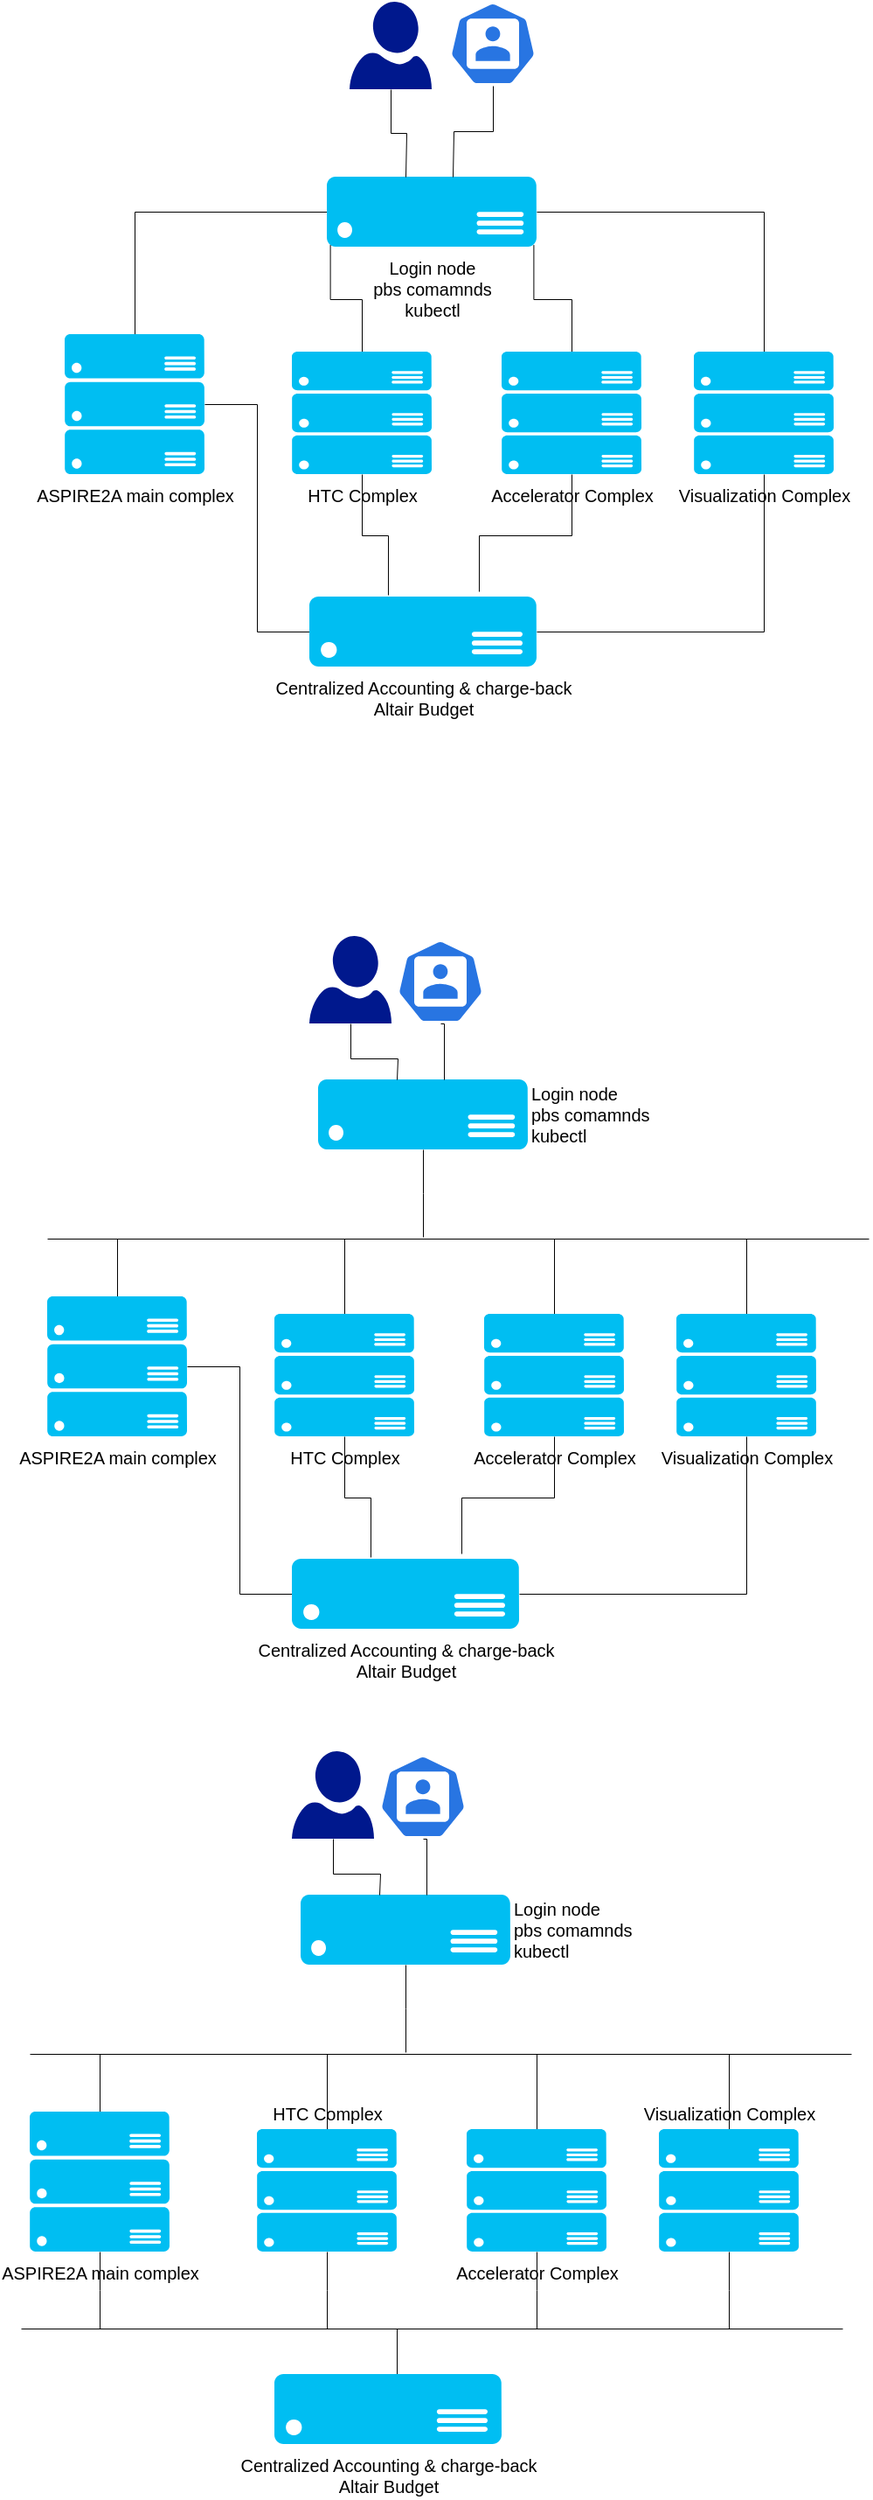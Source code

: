 <mxfile version="20.2.6" type="github">
  <diagram id="nVB3cnv1jb0ZMBoorVzW" name="Page-1">
    <mxGraphModel dx="1150" dy="710" grid="1" gridSize="10" guides="1" tooltips="1" connect="1" arrows="1" fold="1" page="1" pageScale="1" pageWidth="850" pageHeight="1100" math="0" shadow="0">
      <root>
        <mxCell id="0" />
        <mxCell id="1" parent="0" />
        <mxCell id="NiJ6ZdJ3sHN72qDxjUgO-12" style="edgeStyle=orthogonalEdgeStyle;rounded=0;orthogonalLoop=1;jettySize=auto;html=1;exitX=1;exitY=0.5;exitDx=0;exitDy=0;exitPerimeter=0;entryX=0.5;entryY=0;entryDx=0;entryDy=0;entryPerimeter=0;fontSize=10;verticalAlign=top;horizontal=1;endArrow=none;endFill=0;strokeWidth=0.5;endSize=6;" edge="1" parent="1" source="NiJ6ZdJ3sHN72qDxjUgO-2" target="NiJ6ZdJ3sHN72qDxjUgO-6">
          <mxGeometry relative="1" as="geometry" />
        </mxCell>
        <mxCell id="NiJ6ZdJ3sHN72qDxjUgO-26" style="edgeStyle=orthogonalEdgeStyle;rounded=0;orthogonalLoop=1;jettySize=auto;html=1;exitX=0;exitY=0.5;exitDx=0;exitDy=0;exitPerimeter=0;entryX=0.5;entryY=0;entryDx=0;entryDy=0;entryPerimeter=0;fontSize=10;endArrow=none;endFill=0;endSize=6;strokeWidth=0.5;" edge="1" parent="1" source="NiJ6ZdJ3sHN72qDxjUgO-2" target="NiJ6ZdJ3sHN72qDxjUgO-3">
          <mxGeometry relative="1" as="geometry" />
        </mxCell>
        <mxCell id="NiJ6ZdJ3sHN72qDxjUgO-2" value="&lt;div style=&quot;font-size: 10px;&quot;&gt;Login node&lt;/div&gt;&lt;div style=&quot;font-size: 10px;&quot;&gt;pbs comamnds&lt;/div&gt;&lt;div style=&quot;font-size: 10px;&quot;&gt;kubectl&lt;br style=&quot;font-size: 10px;&quot;&gt;&lt;/div&gt;" style="verticalLabelPosition=bottom;html=1;verticalAlign=top;align=center;strokeColor=none;fillColor=#00BEF2;shape=mxgraph.azure.server;fontSize=10;" vertex="1" parent="1">
          <mxGeometry x="310" y="280" width="120" height="40" as="geometry" />
        </mxCell>
        <mxCell id="NiJ6ZdJ3sHN72qDxjUgO-13" style="edgeStyle=orthogonalEdgeStyle;rounded=0;orthogonalLoop=1;jettySize=auto;html=1;entryX=0;entryY=0.5;entryDx=0;entryDy=0;entryPerimeter=0;fontSize=10;endArrow=none;endFill=0;strokeWidth=0.5;endSize=6;" edge="1" parent="1" source="NiJ6ZdJ3sHN72qDxjUgO-3" target="NiJ6ZdJ3sHN72qDxjUgO-8">
          <mxGeometry relative="1" as="geometry" />
        </mxCell>
        <mxCell id="NiJ6ZdJ3sHN72qDxjUgO-3" value="ASPIRE2A main complex" style="verticalLabelPosition=bottom;html=1;verticalAlign=top;align=center;strokeColor=none;fillColor=#00BEF2;shape=mxgraph.azure.server_rack;fontSize=10;" vertex="1" parent="1">
          <mxGeometry x="160" y="370" width="80" height="80" as="geometry" />
        </mxCell>
        <mxCell id="NiJ6ZdJ3sHN72qDxjUgO-14" style="edgeStyle=orthogonalEdgeStyle;rounded=0;orthogonalLoop=1;jettySize=auto;html=1;exitX=0.5;exitY=1;exitDx=0;exitDy=0;exitPerimeter=0;entryX=0.346;entryY=-0.025;entryDx=0;entryDy=0;entryPerimeter=0;fontSize=10;endArrow=none;endFill=0;strokeWidth=0.5;endSize=6;" edge="1" parent="1" source="NiJ6ZdJ3sHN72qDxjUgO-4" target="NiJ6ZdJ3sHN72qDxjUgO-8">
          <mxGeometry relative="1" as="geometry" />
        </mxCell>
        <mxCell id="NiJ6ZdJ3sHN72qDxjUgO-27" style="edgeStyle=orthogonalEdgeStyle;rounded=0;orthogonalLoop=1;jettySize=auto;html=1;exitX=0.5;exitY=0;exitDx=0;exitDy=0;exitPerimeter=0;entryX=0.015;entryY=0.97;entryDx=0;entryDy=0;entryPerimeter=0;fontSize=10;endArrow=none;endFill=0;endSize=6;strokeWidth=0.5;" edge="1" parent="1" source="NiJ6ZdJ3sHN72qDxjUgO-4" target="NiJ6ZdJ3sHN72qDxjUgO-2">
          <mxGeometry relative="1" as="geometry" />
        </mxCell>
        <mxCell id="NiJ6ZdJ3sHN72qDxjUgO-4" value="HTC Complex" style="verticalLabelPosition=bottom;html=1;verticalAlign=top;align=center;strokeColor=none;fillColor=#00BEF2;shape=mxgraph.azure.server_rack;fontSize=10;" vertex="1" parent="1">
          <mxGeometry x="290" y="380" width="80" height="70" as="geometry" />
        </mxCell>
        <mxCell id="NiJ6ZdJ3sHN72qDxjUgO-15" style="edgeStyle=orthogonalEdgeStyle;rounded=0;orthogonalLoop=1;jettySize=auto;html=1;exitX=0.5;exitY=1;exitDx=0;exitDy=0;exitPerimeter=0;entryX=0.746;entryY=-0.075;entryDx=0;entryDy=0;entryPerimeter=0;fontSize=10;endArrow=none;endFill=0;strokeWidth=0.5;endSize=6;" edge="1" parent="1" source="NiJ6ZdJ3sHN72qDxjUgO-5" target="NiJ6ZdJ3sHN72qDxjUgO-8">
          <mxGeometry relative="1" as="geometry" />
        </mxCell>
        <mxCell id="NiJ6ZdJ3sHN72qDxjUgO-19" style="edgeStyle=orthogonalEdgeStyle;rounded=0;orthogonalLoop=1;jettySize=auto;html=1;entryX=0.985;entryY=0.97;entryDx=0;entryDy=0;entryPerimeter=0;fontSize=10;endArrow=none;endFill=0;exitX=0.5;exitY=0;exitDx=0;exitDy=0;exitPerimeter=0;strokeWidth=0.5;endSize=6;" edge="1" parent="1" source="NiJ6ZdJ3sHN72qDxjUgO-5" target="NiJ6ZdJ3sHN72qDxjUgO-2">
          <mxGeometry relative="1" as="geometry" />
        </mxCell>
        <mxCell id="NiJ6ZdJ3sHN72qDxjUgO-5" value="Accelerator Complex" style="verticalLabelPosition=bottom;html=1;verticalAlign=top;align=center;strokeColor=none;fillColor=#00BEF2;shape=mxgraph.azure.server_rack;fontSize=10;" vertex="1" parent="1">
          <mxGeometry x="410" y="380" width="80" height="70" as="geometry" />
        </mxCell>
        <mxCell id="NiJ6ZdJ3sHN72qDxjUgO-17" style="edgeStyle=orthogonalEdgeStyle;rounded=0;orthogonalLoop=1;jettySize=auto;html=1;exitX=0.5;exitY=1;exitDx=0;exitDy=0;exitPerimeter=0;entryX=1;entryY=0.5;entryDx=0;entryDy=0;entryPerimeter=0;fontSize=10;endArrow=none;endFill=0;strokeWidth=0.5;endSize=6;" edge="1" parent="1" source="NiJ6ZdJ3sHN72qDxjUgO-6" target="NiJ6ZdJ3sHN72qDxjUgO-8">
          <mxGeometry relative="1" as="geometry" />
        </mxCell>
        <mxCell id="NiJ6ZdJ3sHN72qDxjUgO-6" value="Visualization Complex" style="verticalLabelPosition=bottom;html=1;verticalAlign=top;align=center;strokeColor=none;fillColor=#00BEF2;shape=mxgraph.azure.server_rack;fontSize=10;" vertex="1" parent="1">
          <mxGeometry x="520" y="380" width="80" height="70" as="geometry" />
        </mxCell>
        <mxCell id="NiJ6ZdJ3sHN72qDxjUgO-8" value="&lt;div style=&quot;font-size: 10px;&quot;&gt;Centralized Accounting &amp;amp; charge-back&lt;/div&gt;&lt;div style=&quot;font-size: 10px;&quot;&gt;Altair Budget&lt;br style=&quot;font-size: 10px;&quot;&gt; &lt;/div&gt;" style="verticalLabelPosition=bottom;html=1;verticalAlign=top;align=center;strokeColor=none;fillColor=#00BEF2;shape=mxgraph.azure.server;fontSize=10;" vertex="1" parent="1">
          <mxGeometry x="300" y="520" width="130" height="40" as="geometry" />
        </mxCell>
        <mxCell id="NiJ6ZdJ3sHN72qDxjUgO-23" style="edgeStyle=orthogonalEdgeStyle;rounded=0;orthogonalLoop=1;jettySize=auto;html=1;exitX=0.5;exitY=1;exitDx=0;exitDy=0;exitPerimeter=0;fontSize=10;endArrow=none;endFill=0;endSize=6;strokeWidth=0.5;" edge="1" parent="1" source="NiJ6ZdJ3sHN72qDxjUgO-21">
          <mxGeometry relative="1" as="geometry">
            <mxPoint x="355" y="280" as="targetPoint" />
          </mxGeometry>
        </mxCell>
        <mxCell id="NiJ6ZdJ3sHN72qDxjUgO-21" value="" style="sketch=0;aspect=fixed;pointerEvents=1;shadow=0;dashed=0;html=1;strokeColor=none;labelPosition=center;verticalLabelPosition=bottom;verticalAlign=top;align=center;fillColor=#00188D;shape=mxgraph.azure.user;fontSize=10;" vertex="1" parent="1">
          <mxGeometry x="323" y="180" width="47" height="50" as="geometry" />
        </mxCell>
        <mxCell id="NiJ6ZdJ3sHN72qDxjUgO-24" style="edgeStyle=orthogonalEdgeStyle;rounded=0;orthogonalLoop=1;jettySize=auto;html=1;exitX=0.5;exitY=1;exitDx=0;exitDy=0;exitPerimeter=0;fontSize=10;endArrow=none;endFill=0;endSize=6;strokeWidth=0.5;" edge="1" parent="1" source="NiJ6ZdJ3sHN72qDxjUgO-22">
          <mxGeometry relative="1" as="geometry">
            <mxPoint x="382" y="280" as="targetPoint" />
          </mxGeometry>
        </mxCell>
        <mxCell id="NiJ6ZdJ3sHN72qDxjUgO-22" value="" style="sketch=0;html=1;dashed=0;whitespace=wrap;fillColor=#2875E2;strokeColor=#ffffff;points=[[0.005,0.63,0],[0.1,0.2,0],[0.9,0.2,0],[0.5,0,0],[0.995,0.63,0],[0.72,0.99,0],[0.5,1,0],[0.28,0.99,0]];shape=mxgraph.kubernetes.icon;prIcon=user;fontSize=10;" vertex="1" parent="1">
          <mxGeometry x="380" y="180" width="50" height="48" as="geometry" />
        </mxCell>
        <mxCell id="NiJ6ZdJ3sHN72qDxjUgO-51" style="edgeStyle=orthogonalEdgeStyle;rounded=0;orthogonalLoop=1;jettySize=auto;html=1;exitX=0.5;exitY=1;exitDx=0;exitDy=0;exitPerimeter=0;fontSize=10;endArrow=none;endFill=0;endSize=6;strokeWidth=0.5;" edge="1" parent="1" source="NiJ6ZdJ3sHN72qDxjUgO-30">
          <mxGeometry relative="1" as="geometry">
            <mxPoint x="365" y="886" as="targetPoint" />
          </mxGeometry>
        </mxCell>
        <mxCell id="NiJ6ZdJ3sHN72qDxjUgO-30" value="&lt;div style=&quot;font-size: 10px;&quot;&gt;Login node&lt;/div&gt;&lt;div style=&quot;font-size: 10px;&quot;&gt;pbs comamnds&lt;/div&gt;&lt;div style=&quot;font-size: 10px;&quot;&gt;kubectl&lt;br style=&quot;font-size: 10px;&quot;&gt;&lt;/div&gt;" style="verticalLabelPosition=middle;html=1;verticalAlign=middle;align=left;strokeColor=none;fillColor=#00BEF2;shape=mxgraph.azure.server;fontSize=10;labelPosition=right;" vertex="1" parent="1">
          <mxGeometry x="305" y="796" width="120" height="40" as="geometry" />
        </mxCell>
        <mxCell id="NiJ6ZdJ3sHN72qDxjUgO-31" style="edgeStyle=orthogonalEdgeStyle;rounded=0;orthogonalLoop=1;jettySize=auto;html=1;entryX=0;entryY=0.5;entryDx=0;entryDy=0;entryPerimeter=0;fontSize=10;endArrow=none;endFill=0;strokeWidth=0.5;endSize=6;" edge="1" parent="1" source="NiJ6ZdJ3sHN72qDxjUgO-32" target="NiJ6ZdJ3sHN72qDxjUgO-41">
          <mxGeometry relative="1" as="geometry" />
        </mxCell>
        <mxCell id="NiJ6ZdJ3sHN72qDxjUgO-47" style="edgeStyle=orthogonalEdgeStyle;rounded=0;orthogonalLoop=1;jettySize=auto;html=1;exitX=0.5;exitY=0;exitDx=0;exitDy=0;exitPerimeter=0;fontSize=10;endArrow=none;endFill=0;endSize=6;strokeWidth=0.5;" edge="1" parent="1">
          <mxGeometry relative="1" as="geometry">
            <mxPoint x="190" y="887" as="targetPoint" />
            <mxPoint x="190" y="937" as="sourcePoint" />
          </mxGeometry>
        </mxCell>
        <mxCell id="NiJ6ZdJ3sHN72qDxjUgO-32" value="ASPIRE2A main complex" style="verticalLabelPosition=bottom;html=1;verticalAlign=top;align=center;strokeColor=none;fillColor=#00BEF2;shape=mxgraph.azure.server_rack;fontSize=10;" vertex="1" parent="1">
          <mxGeometry x="150" y="920" width="80" height="80" as="geometry" />
        </mxCell>
        <mxCell id="NiJ6ZdJ3sHN72qDxjUgO-33" style="edgeStyle=orthogonalEdgeStyle;rounded=0;orthogonalLoop=1;jettySize=auto;html=1;exitX=0.5;exitY=1;exitDx=0;exitDy=0;exitPerimeter=0;entryX=0.346;entryY=-0.025;entryDx=0;entryDy=0;entryPerimeter=0;fontSize=10;endArrow=none;endFill=0;strokeWidth=0.5;endSize=6;" edge="1" parent="1" source="NiJ6ZdJ3sHN72qDxjUgO-35" target="NiJ6ZdJ3sHN72qDxjUgO-41">
          <mxGeometry relative="1" as="geometry" />
        </mxCell>
        <mxCell id="NiJ6ZdJ3sHN72qDxjUgO-48" style="edgeStyle=orthogonalEdgeStyle;rounded=0;orthogonalLoop=1;jettySize=auto;html=1;exitX=0.5;exitY=0;exitDx=0;exitDy=0;exitPerimeter=0;fontSize=10;endArrow=none;endFill=0;endSize=6;strokeWidth=0.5;" edge="1" parent="1">
          <mxGeometry relative="1" as="geometry">
            <mxPoint x="320" y="887" as="targetPoint" />
            <mxPoint x="320" y="947" as="sourcePoint" />
          </mxGeometry>
        </mxCell>
        <mxCell id="NiJ6ZdJ3sHN72qDxjUgO-35" value="HTC Complex" style="verticalLabelPosition=bottom;html=1;verticalAlign=top;align=center;strokeColor=none;fillColor=#00BEF2;shape=mxgraph.azure.server_rack;fontSize=10;" vertex="1" parent="1">
          <mxGeometry x="280" y="930" width="80" height="70" as="geometry" />
        </mxCell>
        <mxCell id="NiJ6ZdJ3sHN72qDxjUgO-36" style="edgeStyle=orthogonalEdgeStyle;rounded=0;orthogonalLoop=1;jettySize=auto;html=1;exitX=0.5;exitY=1;exitDx=0;exitDy=0;exitPerimeter=0;entryX=0.746;entryY=-0.075;entryDx=0;entryDy=0;entryPerimeter=0;fontSize=10;endArrow=none;endFill=0;strokeWidth=0.5;endSize=6;" edge="1" parent="1" source="NiJ6ZdJ3sHN72qDxjUgO-38" target="NiJ6ZdJ3sHN72qDxjUgO-41">
          <mxGeometry relative="1" as="geometry" />
        </mxCell>
        <mxCell id="NiJ6ZdJ3sHN72qDxjUgO-49" style="edgeStyle=orthogonalEdgeStyle;rounded=0;orthogonalLoop=1;jettySize=auto;html=1;exitX=0.5;exitY=0;exitDx=0;exitDy=0;exitPerimeter=0;fontSize=10;endArrow=none;endFill=0;endSize=6;strokeWidth=0.5;" edge="1" parent="1">
          <mxGeometry relative="1" as="geometry">
            <mxPoint x="440" y="887" as="targetPoint" />
            <mxPoint x="440" y="947" as="sourcePoint" />
          </mxGeometry>
        </mxCell>
        <mxCell id="NiJ6ZdJ3sHN72qDxjUgO-38" value="Accelerator Complex" style="verticalLabelPosition=bottom;html=1;verticalAlign=top;align=center;strokeColor=none;fillColor=#00BEF2;shape=mxgraph.azure.server_rack;fontSize=10;" vertex="1" parent="1">
          <mxGeometry x="400" y="930" width="80" height="70" as="geometry" />
        </mxCell>
        <mxCell id="NiJ6ZdJ3sHN72qDxjUgO-39" style="edgeStyle=orthogonalEdgeStyle;rounded=0;orthogonalLoop=1;jettySize=auto;html=1;exitX=0.5;exitY=1;exitDx=0;exitDy=0;exitPerimeter=0;entryX=1;entryY=0.5;entryDx=0;entryDy=0;entryPerimeter=0;fontSize=10;endArrow=none;endFill=0;strokeWidth=0.5;endSize=6;" edge="1" parent="1" source="NiJ6ZdJ3sHN72qDxjUgO-40" target="NiJ6ZdJ3sHN72qDxjUgO-41">
          <mxGeometry relative="1" as="geometry" />
        </mxCell>
        <mxCell id="NiJ6ZdJ3sHN72qDxjUgO-50" style="edgeStyle=orthogonalEdgeStyle;rounded=0;orthogonalLoop=1;jettySize=auto;html=1;fontSize=10;endArrow=none;endFill=0;endSize=6;strokeWidth=0.5;" edge="1" parent="1">
          <mxGeometry relative="1" as="geometry">
            <mxPoint x="550" y="887" as="targetPoint" />
            <mxPoint x="550" y="947" as="sourcePoint" />
          </mxGeometry>
        </mxCell>
        <mxCell id="NiJ6ZdJ3sHN72qDxjUgO-40" value="Visualization Complex" style="verticalLabelPosition=bottom;html=1;verticalAlign=top;align=center;strokeColor=none;fillColor=#00BEF2;shape=mxgraph.azure.server_rack;fontSize=10;" vertex="1" parent="1">
          <mxGeometry x="510" y="930" width="80" height="70" as="geometry" />
        </mxCell>
        <mxCell id="NiJ6ZdJ3sHN72qDxjUgO-41" value="&lt;div style=&quot;font-size: 10px;&quot;&gt;Centralized Accounting &amp;amp; charge-back&lt;/div&gt;&lt;div style=&quot;font-size: 10px;&quot;&gt;Altair Budget&lt;br style=&quot;font-size: 10px;&quot;&gt; &lt;/div&gt;" style="verticalLabelPosition=bottom;html=1;verticalAlign=top;align=center;strokeColor=none;fillColor=#00BEF2;shape=mxgraph.azure.server;fontSize=10;" vertex="1" parent="1">
          <mxGeometry x="290" y="1070" width="130" height="40" as="geometry" />
        </mxCell>
        <mxCell id="NiJ6ZdJ3sHN72qDxjUgO-42" style="edgeStyle=orthogonalEdgeStyle;rounded=0;orthogonalLoop=1;jettySize=auto;html=1;exitX=0.5;exitY=1;exitDx=0;exitDy=0;exitPerimeter=0;fontSize=10;endArrow=none;endFill=0;endSize=6;strokeWidth=0.5;" edge="1" parent="1" source="NiJ6ZdJ3sHN72qDxjUgO-43">
          <mxGeometry relative="1" as="geometry">
            <mxPoint x="350" y="796" as="targetPoint" />
          </mxGeometry>
        </mxCell>
        <mxCell id="NiJ6ZdJ3sHN72qDxjUgO-43" value="" style="sketch=0;aspect=fixed;pointerEvents=1;shadow=0;dashed=0;html=1;strokeColor=none;labelPosition=center;verticalLabelPosition=bottom;verticalAlign=top;align=center;fillColor=#00188D;shape=mxgraph.azure.user;fontSize=10;" vertex="1" parent="1">
          <mxGeometry x="300" y="714" width="47" height="50" as="geometry" />
        </mxCell>
        <mxCell id="NiJ6ZdJ3sHN72qDxjUgO-44" style="edgeStyle=orthogonalEdgeStyle;rounded=0;orthogonalLoop=1;jettySize=auto;html=1;exitX=0.5;exitY=1;exitDx=0;exitDy=0;exitPerimeter=0;fontSize=10;endArrow=none;endFill=0;endSize=6;strokeWidth=0.5;" edge="1" parent="1" source="NiJ6ZdJ3sHN72qDxjUgO-45">
          <mxGeometry relative="1" as="geometry">
            <mxPoint x="377" y="796" as="targetPoint" />
          </mxGeometry>
        </mxCell>
        <mxCell id="NiJ6ZdJ3sHN72qDxjUgO-45" value="" style="sketch=0;html=1;dashed=0;whitespace=wrap;fillColor=#2875E2;strokeColor=#ffffff;points=[[0.005,0.63,0],[0.1,0.2,0],[0.9,0.2,0],[0.5,0,0],[0.995,0.63,0],[0.72,0.99,0],[0.5,1,0],[0.28,0.99,0]];shape=mxgraph.kubernetes.icon;prIcon=user;fontSize=10;" vertex="1" parent="1">
          <mxGeometry x="350" y="716" width="50" height="48" as="geometry" />
        </mxCell>
        <mxCell id="NiJ6ZdJ3sHN72qDxjUgO-46" value="" style="endArrow=none;html=1;rounded=0;fontSize=10;endSize=6;strokeWidth=0.5;" edge="1" parent="1">
          <mxGeometry width="50" height="50" relative="1" as="geometry">
            <mxPoint x="150" y="887" as="sourcePoint" />
            <mxPoint x="620" y="887" as="targetPoint" />
          </mxGeometry>
        </mxCell>
        <mxCell id="NiJ6ZdJ3sHN72qDxjUgO-52" style="edgeStyle=orthogonalEdgeStyle;rounded=0;orthogonalLoop=1;jettySize=auto;html=1;exitX=0.5;exitY=1;exitDx=0;exitDy=0;exitPerimeter=0;fontSize=10;endArrow=none;endFill=0;endSize=6;strokeWidth=0.5;" edge="1" parent="1" source="NiJ6ZdJ3sHN72qDxjUgO-53">
          <mxGeometry relative="1" as="geometry">
            <mxPoint x="355" y="1352" as="targetPoint" />
          </mxGeometry>
        </mxCell>
        <mxCell id="NiJ6ZdJ3sHN72qDxjUgO-53" value="&lt;div style=&quot;font-size: 10px;&quot;&gt;Login node&lt;/div&gt;&lt;div style=&quot;font-size: 10px;&quot;&gt;pbs comamnds&lt;/div&gt;&lt;div style=&quot;font-size: 10px;&quot;&gt;kubectl&lt;br style=&quot;font-size: 10px;&quot;&gt;&lt;/div&gt;" style="verticalLabelPosition=middle;html=1;verticalAlign=middle;align=left;strokeColor=none;fillColor=#00BEF2;shape=mxgraph.azure.server;fontSize=10;labelPosition=right;" vertex="1" parent="1">
          <mxGeometry x="295" y="1262" width="120" height="40" as="geometry" />
        </mxCell>
        <mxCell id="NiJ6ZdJ3sHN72qDxjUgO-55" style="edgeStyle=orthogonalEdgeStyle;rounded=0;orthogonalLoop=1;jettySize=auto;html=1;exitX=0.5;exitY=0;exitDx=0;exitDy=0;exitPerimeter=0;fontSize=10;endArrow=none;endFill=0;endSize=6;strokeWidth=0.5;" edge="1" parent="1">
          <mxGeometry relative="1" as="geometry">
            <mxPoint x="180" y="1353" as="targetPoint" />
            <mxPoint x="180" y="1403" as="sourcePoint" />
          </mxGeometry>
        </mxCell>
        <mxCell id="NiJ6ZdJ3sHN72qDxjUgO-73" style="edgeStyle=orthogonalEdgeStyle;rounded=0;orthogonalLoop=1;jettySize=auto;html=1;fontSize=10;endArrow=none;endFill=0;endSize=6;strokeWidth=0.5;" edge="1" parent="1" source="NiJ6ZdJ3sHN72qDxjUgO-56">
          <mxGeometry relative="1" as="geometry">
            <mxPoint x="180" y="1510" as="targetPoint" />
          </mxGeometry>
        </mxCell>
        <mxCell id="NiJ6ZdJ3sHN72qDxjUgO-56" value="ASPIRE2A main complex" style="verticalLabelPosition=bottom;html=1;verticalAlign=top;align=center;strokeColor=none;fillColor=#00BEF2;shape=mxgraph.azure.server_rack;fontSize=10;" vertex="1" parent="1">
          <mxGeometry x="140" y="1386" width="80" height="80" as="geometry" />
        </mxCell>
        <mxCell id="NiJ6ZdJ3sHN72qDxjUgO-58" style="edgeStyle=orthogonalEdgeStyle;rounded=0;orthogonalLoop=1;jettySize=auto;html=1;exitX=0.5;exitY=0;exitDx=0;exitDy=0;exitPerimeter=0;fontSize=10;endArrow=none;endFill=0;endSize=6;strokeWidth=0.5;" edge="1" parent="1">
          <mxGeometry relative="1" as="geometry">
            <mxPoint x="310" y="1353" as="targetPoint" />
            <mxPoint x="310" y="1413" as="sourcePoint" />
          </mxGeometry>
        </mxCell>
        <mxCell id="NiJ6ZdJ3sHN72qDxjUgO-74" style="edgeStyle=orthogonalEdgeStyle;rounded=0;orthogonalLoop=1;jettySize=auto;html=1;fontSize=10;endArrow=none;endFill=0;endSize=6;strokeWidth=0.5;" edge="1" parent="1" source="NiJ6ZdJ3sHN72qDxjUgO-59">
          <mxGeometry relative="1" as="geometry">
            <mxPoint x="310" y="1510" as="targetPoint" />
          </mxGeometry>
        </mxCell>
        <mxCell id="NiJ6ZdJ3sHN72qDxjUgO-59" value="HTC Complex" style="verticalLabelPosition=top;html=1;verticalAlign=bottom;align=center;strokeColor=none;fillColor=#00BEF2;shape=mxgraph.azure.server_rack;fontSize=10;labelPosition=center;" vertex="1" parent="1">
          <mxGeometry x="270" y="1396" width="80" height="70" as="geometry" />
        </mxCell>
        <mxCell id="NiJ6ZdJ3sHN72qDxjUgO-61" style="edgeStyle=orthogonalEdgeStyle;rounded=0;orthogonalLoop=1;jettySize=auto;html=1;exitX=0.5;exitY=0;exitDx=0;exitDy=0;exitPerimeter=0;fontSize=10;endArrow=none;endFill=0;endSize=6;strokeWidth=0.5;" edge="1" parent="1">
          <mxGeometry relative="1" as="geometry">
            <mxPoint x="430" y="1353" as="targetPoint" />
            <mxPoint x="430" y="1413" as="sourcePoint" />
          </mxGeometry>
        </mxCell>
        <mxCell id="NiJ6ZdJ3sHN72qDxjUgO-75" style="edgeStyle=orthogonalEdgeStyle;rounded=0;orthogonalLoop=1;jettySize=auto;html=1;fontSize=10;endArrow=none;endFill=0;endSize=6;strokeWidth=0.5;" edge="1" parent="1" source="NiJ6ZdJ3sHN72qDxjUgO-62">
          <mxGeometry relative="1" as="geometry">
            <mxPoint x="430" y="1510" as="targetPoint" />
          </mxGeometry>
        </mxCell>
        <mxCell id="NiJ6ZdJ3sHN72qDxjUgO-62" value="Accelerator Complex" style="verticalLabelPosition=bottom;html=1;verticalAlign=top;align=center;strokeColor=none;fillColor=#00BEF2;shape=mxgraph.azure.server_rack;fontSize=10;" vertex="1" parent="1">
          <mxGeometry x="390" y="1396" width="80" height="70" as="geometry" />
        </mxCell>
        <mxCell id="NiJ6ZdJ3sHN72qDxjUgO-64" style="edgeStyle=orthogonalEdgeStyle;rounded=0;orthogonalLoop=1;jettySize=auto;html=1;fontSize=10;endArrow=none;endFill=0;endSize=6;strokeWidth=0.5;" edge="1" parent="1">
          <mxGeometry relative="1" as="geometry">
            <mxPoint x="540" y="1353" as="targetPoint" />
            <mxPoint x="540" y="1413" as="sourcePoint" />
          </mxGeometry>
        </mxCell>
        <mxCell id="NiJ6ZdJ3sHN72qDxjUgO-76" style="edgeStyle=orthogonalEdgeStyle;rounded=0;orthogonalLoop=1;jettySize=auto;html=1;fontSize=10;endArrow=none;endFill=0;endSize=6;strokeWidth=0.5;" edge="1" parent="1" source="NiJ6ZdJ3sHN72qDxjUgO-65">
          <mxGeometry relative="1" as="geometry">
            <mxPoint x="540" y="1510" as="targetPoint" />
          </mxGeometry>
        </mxCell>
        <mxCell id="NiJ6ZdJ3sHN72qDxjUgO-65" value="Visualization Complex" style="verticalLabelPosition=top;html=1;verticalAlign=bottom;align=center;strokeColor=none;fillColor=#00BEF2;shape=mxgraph.azure.server_rack;fontSize=10;labelPosition=center;" vertex="1" parent="1">
          <mxGeometry x="500" y="1396" width="80" height="70" as="geometry" />
        </mxCell>
        <mxCell id="NiJ6ZdJ3sHN72qDxjUgO-77" style="edgeStyle=orthogonalEdgeStyle;rounded=0;orthogonalLoop=1;jettySize=auto;html=1;exitX=0.5;exitY=0;exitDx=0;exitDy=0;exitPerimeter=0;fontSize=10;endArrow=none;endFill=0;endSize=6;strokeWidth=0.5;" edge="1" parent="1" source="NiJ6ZdJ3sHN72qDxjUgO-66">
          <mxGeometry relative="1" as="geometry">
            <mxPoint x="350" y="1510" as="targetPoint" />
          </mxGeometry>
        </mxCell>
        <mxCell id="NiJ6ZdJ3sHN72qDxjUgO-66" value="&lt;div style=&quot;font-size: 10px;&quot;&gt;Centralized Accounting &amp;amp; charge-back&lt;/div&gt;&lt;div style=&quot;font-size: 10px;&quot;&gt;Altair Budget&lt;br style=&quot;font-size: 10px;&quot;&gt; &lt;/div&gt;" style="verticalLabelPosition=bottom;html=1;verticalAlign=top;align=center;strokeColor=none;fillColor=#00BEF2;shape=mxgraph.azure.server;fontSize=10;" vertex="1" parent="1">
          <mxGeometry x="280" y="1536" width="130" height="40" as="geometry" />
        </mxCell>
        <mxCell id="NiJ6ZdJ3sHN72qDxjUgO-67" style="edgeStyle=orthogonalEdgeStyle;rounded=0;orthogonalLoop=1;jettySize=auto;html=1;exitX=0.5;exitY=1;exitDx=0;exitDy=0;exitPerimeter=0;fontSize=10;endArrow=none;endFill=0;endSize=6;strokeWidth=0.5;" edge="1" parent="1" source="NiJ6ZdJ3sHN72qDxjUgO-68">
          <mxGeometry relative="1" as="geometry">
            <mxPoint x="340" y="1262" as="targetPoint" />
          </mxGeometry>
        </mxCell>
        <mxCell id="NiJ6ZdJ3sHN72qDxjUgO-68" value="" style="sketch=0;aspect=fixed;pointerEvents=1;shadow=0;dashed=0;html=1;strokeColor=none;labelPosition=center;verticalLabelPosition=bottom;verticalAlign=top;align=center;fillColor=#00188D;shape=mxgraph.azure.user;fontSize=10;" vertex="1" parent="1">
          <mxGeometry x="290" y="1180" width="47" height="50" as="geometry" />
        </mxCell>
        <mxCell id="NiJ6ZdJ3sHN72qDxjUgO-69" style="edgeStyle=orthogonalEdgeStyle;rounded=0;orthogonalLoop=1;jettySize=auto;html=1;exitX=0.5;exitY=1;exitDx=0;exitDy=0;exitPerimeter=0;fontSize=10;endArrow=none;endFill=0;endSize=6;strokeWidth=0.5;" edge="1" parent="1" source="NiJ6ZdJ3sHN72qDxjUgO-70">
          <mxGeometry relative="1" as="geometry">
            <mxPoint x="367" y="1262" as="targetPoint" />
          </mxGeometry>
        </mxCell>
        <mxCell id="NiJ6ZdJ3sHN72qDxjUgO-70" value="" style="sketch=0;html=1;dashed=0;whitespace=wrap;fillColor=#2875E2;strokeColor=#ffffff;points=[[0.005,0.63,0],[0.1,0.2,0],[0.9,0.2,0],[0.5,0,0],[0.995,0.63,0],[0.72,0.99,0],[0.5,1,0],[0.28,0.99,0]];shape=mxgraph.kubernetes.icon;prIcon=user;fontSize=10;" vertex="1" parent="1">
          <mxGeometry x="340" y="1182" width="50" height="48" as="geometry" />
        </mxCell>
        <mxCell id="NiJ6ZdJ3sHN72qDxjUgO-71" value="" style="endArrow=none;html=1;rounded=0;fontSize=10;endSize=6;strokeWidth=0.5;" edge="1" parent="1">
          <mxGeometry width="50" height="50" relative="1" as="geometry">
            <mxPoint x="140" y="1353" as="sourcePoint" />
            <mxPoint x="610" y="1353" as="targetPoint" />
          </mxGeometry>
        </mxCell>
        <mxCell id="NiJ6ZdJ3sHN72qDxjUgO-72" value="" style="endArrow=none;html=1;rounded=0;fontSize=10;endSize=6;strokeWidth=0.5;" edge="1" parent="1">
          <mxGeometry width="50" height="50" relative="1" as="geometry">
            <mxPoint x="135" y="1510" as="sourcePoint" />
            <mxPoint x="605" y="1510" as="targetPoint" />
          </mxGeometry>
        </mxCell>
      </root>
    </mxGraphModel>
  </diagram>
</mxfile>
